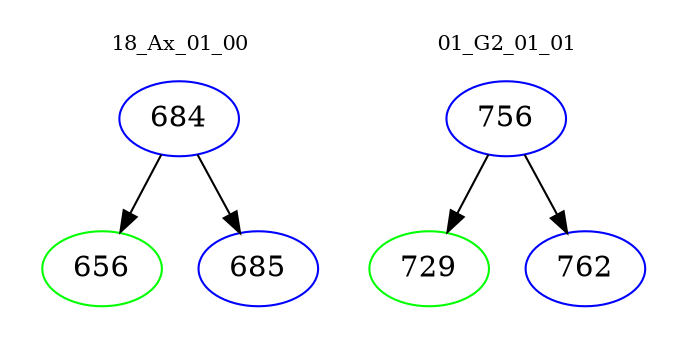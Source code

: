 digraph{
subgraph cluster_0 {
color = white
label = "18_Ax_01_00";
fontsize=10;
T0_684 [label="684", color="blue"]
T0_684 -> T0_656 [color="black"]
T0_656 [label="656", color="green"]
T0_684 -> T0_685 [color="black"]
T0_685 [label="685", color="blue"]
}
subgraph cluster_1 {
color = white
label = "01_G2_01_01";
fontsize=10;
T1_756 [label="756", color="blue"]
T1_756 -> T1_729 [color="black"]
T1_729 [label="729", color="green"]
T1_756 -> T1_762 [color="black"]
T1_762 [label="762", color="blue"]
}
}
